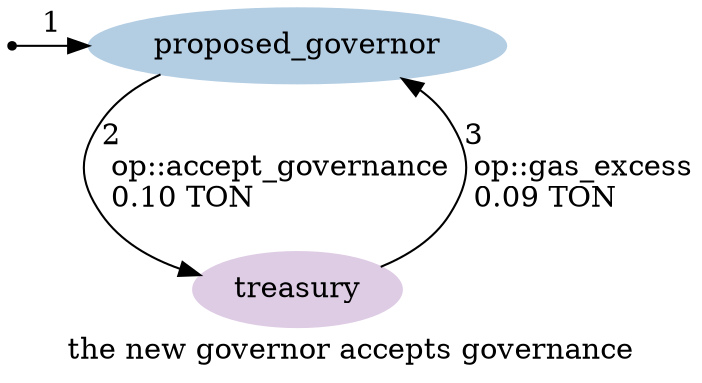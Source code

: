 digraph {
    label="the new governor accepts governance"
    node [ colorscheme=pastel19 style=filled ]

    /* Entities */
    external [ shape=point ]
    proposed_governor [ color=2 ]
    treasury [ color=4 ]

    /* Relationships */
    external -> proposed_governor [ label="1" ]
    proposed_governor -> treasury [ label="2\l op::accept_governance\l 0.10 TON\l" ]
    treasury -> proposed_governor [ label="3\l op::gas_excess\l 0.09 TON\l" ]

    /* Ranks */
    { rank=min external proposed_governor }
    { rank=max treasury }
}
